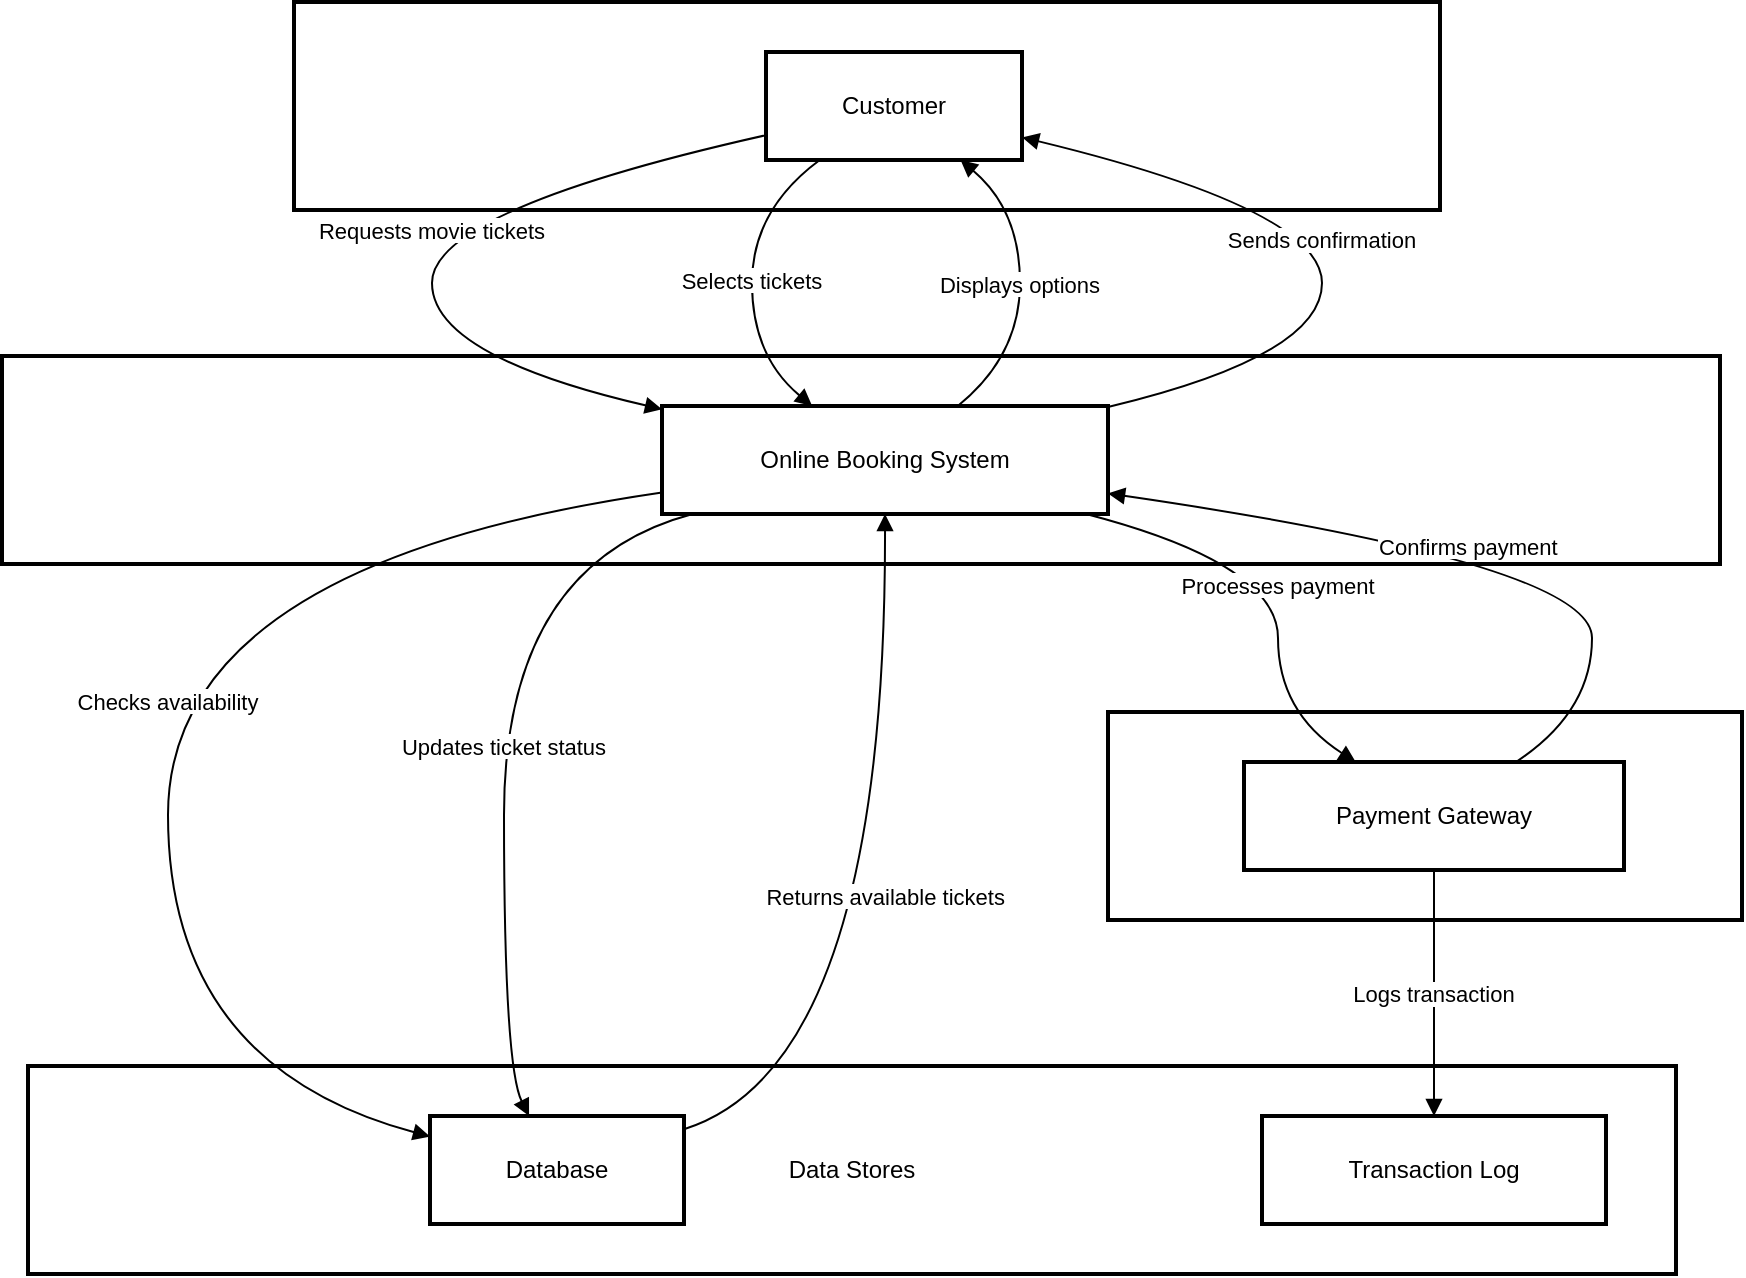 <mxfile version="26.1.0">
  <diagram name="Page-1" id="z0l1y_y9Lpi4rTq-OlPR">
    <mxGraphModel>
      <root>
        <mxCell id="0" />
        <mxCell id="1" parent="0" />
        <mxCell id="2" value="External Systems" style="whiteSpace=wrap;strokeWidth=2;" vertex="1" parent="1">
          <mxGeometry x="561" y="363" width="317" height="104" as="geometry" />
        </mxCell>
        <mxCell id="3" value="Data Stores" style="whiteSpace=wrap;strokeWidth=2;" vertex="1" parent="1">
          <mxGeometry x="21" y="540" width="824" height="104" as="geometry" />
        </mxCell>
        <mxCell id="4" value="Process" style="whiteSpace=wrap;strokeWidth=2;" vertex="1" parent="1">
          <mxGeometry x="8" y="185" width="859" height="104" as="geometry" />
        </mxCell>
        <mxCell id="5" value="External Entities" style="whiteSpace=wrap;strokeWidth=2;" vertex="1" parent="1">
          <mxGeometry x="154" y="8" width="573" height="104" as="geometry" />
        </mxCell>
        <mxCell id="6" value="Customer" style="whiteSpace=wrap;strokeWidth=2;" vertex="1" parent="1">
          <mxGeometry x="390" y="33" width="128" height="54" as="geometry" />
        </mxCell>
        <mxCell id="7" value="Online Booking System" style="whiteSpace=wrap;strokeWidth=2;" vertex="1" parent="1">
          <mxGeometry x="338" y="210" width="223" height="54" as="geometry" />
        </mxCell>
        <mxCell id="8" value="Database" style="whiteSpace=wrap;strokeWidth=2;" vertex="1" parent="1">
          <mxGeometry x="222" y="565" width="127" height="54" as="geometry" />
        </mxCell>
        <mxCell id="9" value="Payment Gateway" style="whiteSpace=wrap;strokeWidth=2;" vertex="1" parent="1">
          <mxGeometry x="629" y="388" width="190" height="54" as="geometry" />
        </mxCell>
        <mxCell id="10" value="Transaction Log" style="whiteSpace=wrap;strokeWidth=2;" vertex="1" parent="1">
          <mxGeometry x="638" y="565" width="172" height="54" as="geometry" />
        </mxCell>
        <mxCell id="11" value="Requests movie tickets" style="curved=1;startArrow=none;endArrow=block;exitX=0;exitY=0.77;entryX=0;entryY=0.03;" edge="1" parent="1" source="6" target="7">
          <mxGeometry relative="1" as="geometry">
            <Array as="points">
              <mxPoint x="223" y="112" />
              <mxPoint x="223" y="185" />
            </Array>
          </mxGeometry>
        </mxCell>
        <mxCell id="12" value="Checks availability" style="curved=1;startArrow=none;endArrow=block;exitX=0;exitY=0.8;entryX=0;entryY=0.19;" edge="1" parent="1" source="7" target="8">
          <mxGeometry relative="1" as="geometry">
            <Array as="points">
              <mxPoint x="91" y="289" />
              <mxPoint x="91" y="540" />
            </Array>
          </mxGeometry>
        </mxCell>
        <mxCell id="13" value="Returns available tickets" style="curved=1;startArrow=none;endArrow=block;exitX=0.99;exitY=0.13;entryX=0.5;entryY=1.01;" edge="1" parent="1" source="8" target="7">
          <mxGeometry relative="1" as="geometry">
            <Array as="points">
              <mxPoint x="450" y="540" />
            </Array>
          </mxGeometry>
        </mxCell>
        <mxCell id="14" value="Displays options" style="curved=1;startArrow=none;endArrow=block;exitX=0.66;exitY=0.01;entryX=0.76;entryY=1;" edge="1" parent="1" source="7" target="6">
          <mxGeometry relative="1" as="geometry">
            <Array as="points">
              <mxPoint x="517" y="185" />
              <mxPoint x="517" y="112" />
            </Array>
          </mxGeometry>
        </mxCell>
        <mxCell id="15" value="Selects tickets" style="curved=1;startArrow=none;endArrow=block;exitX=0.21;exitY=1;entryX=0.34;entryY=0.01;" edge="1" parent="1" source="6" target="7">
          <mxGeometry relative="1" as="geometry">
            <Array as="points">
              <mxPoint x="383" y="112" />
              <mxPoint x="383" y="185" />
            </Array>
          </mxGeometry>
        </mxCell>
        <mxCell id="16" value="Processes payment" style="curved=1;startArrow=none;endArrow=block;exitX=0.96;exitY=1.01;entryX=0.29;entryY=-0.01;" edge="1" parent="1" source="7" target="9">
          <mxGeometry relative="1" as="geometry">
            <Array as="points">
              <mxPoint x="646" y="289" />
              <mxPoint x="646" y="363" />
            </Array>
          </mxGeometry>
        </mxCell>
        <mxCell id="17" value="Confirms payment" style="curved=1;startArrow=none;endArrow=block;exitX=0.72;exitY=-0.01;entryX=1;entryY=0.81;" edge="1" parent="1" source="9" target="7">
          <mxGeometry relative="1" as="geometry">
            <Array as="points">
              <mxPoint x="803" y="363" />
              <mxPoint x="803" y="289" />
            </Array>
          </mxGeometry>
        </mxCell>
        <mxCell id="18" value="Sends confirmation" style="curved=1;startArrow=none;endArrow=block;exitX=1;exitY=0.01;entryX=1;entryY=0.79;" edge="1" parent="1" source="7" target="6">
          <mxGeometry relative="1" as="geometry">
            <Array as="points">
              <mxPoint x="668" y="185" />
              <mxPoint x="668" y="112" />
            </Array>
          </mxGeometry>
        </mxCell>
        <mxCell id="19" value="Updates ticket status" style="curved=1;startArrow=none;endArrow=block;exitX=0.06;exitY=1.01;entryX=0.39;entryY=0;" edge="1" parent="1" source="7" target="8">
          <mxGeometry relative="1" as="geometry">
            <Array as="points">
              <mxPoint x="259" y="289" />
              <mxPoint x="259" y="540" />
            </Array>
          </mxGeometry>
        </mxCell>
        <mxCell id="20" value="Logs transaction" style="curved=1;startArrow=none;endArrow=block;exitX=0.5;exitY=0.99;entryX=0.5;entryY=0;" edge="1" parent="1" source="9" target="10">
          <mxGeometry relative="1" as="geometry">
            <Array as="points" />
          </mxGeometry>
        </mxCell>
      </root>
    </mxGraphModel>
  </diagram>
</mxfile>
